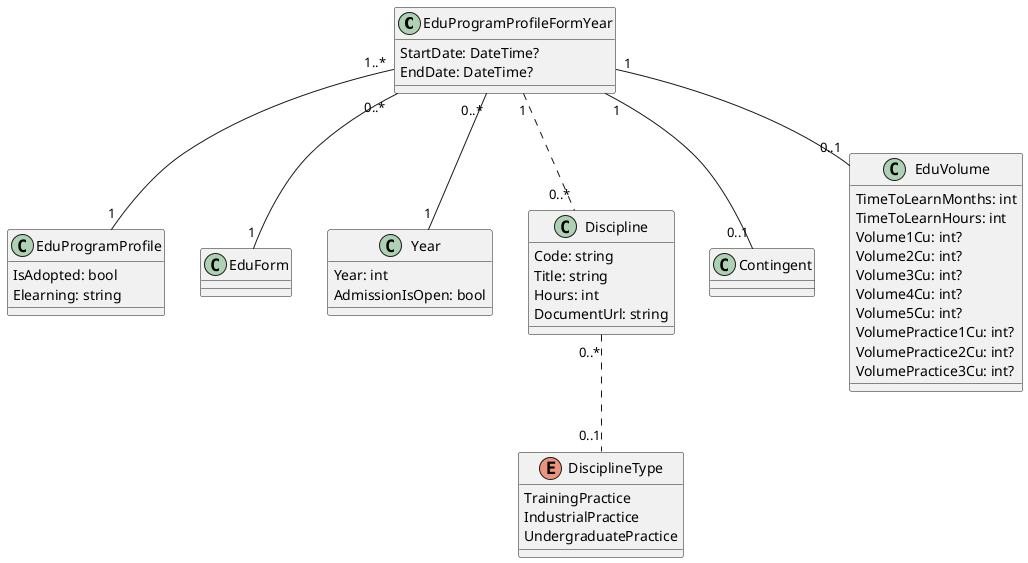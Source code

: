 @startuml Volume of educational program

EduProgramProfileFormYear "1..*" -- "1" EduProgramProfile
EduProgramProfileFormYear "0..*" -- "1" EduForm
EduProgramProfileFormYear "0..*" -- "1" Year
EduProgramProfileFormYear "1" .. "0..*" Discipline
Discipline "0..*" .. "0..1" DisciplineType

EduProgramProfileFormYear "1" -- "0..1" Contingent
EduProgramProfileFormYear "1" -- "0..1" EduVolume

class EduProgramProfile {
    IsAdopted: bool
    Elearning: string
}

class EduVolume {
    TimeToLearnMonths: int
    TimeToLearnHours: int
    Volume1Cu: int?
    Volume2Cu: int?
    Volume3Cu: int?
    Volume4Cu: int?
    Volume5Cu: int?
    VolumePractice1Cu: int?
    VolumePractice2Cu: int?
    VolumePractice3Cu: int?
}

class Year {
    Year: int
    AdmissionIsOpen: bool
}

class EduProgramProfileFormYear {
    StartDate: DateTime?
    EndDate: DateTime?
}

class Discipline {
    Code: string
    Title: string
    Hours: int
    DocumentUrl: string
}

enum DisciplineType {
    TrainingPractice
    IndustrialPractice
    UndergraduatePractice
}

@enduml
